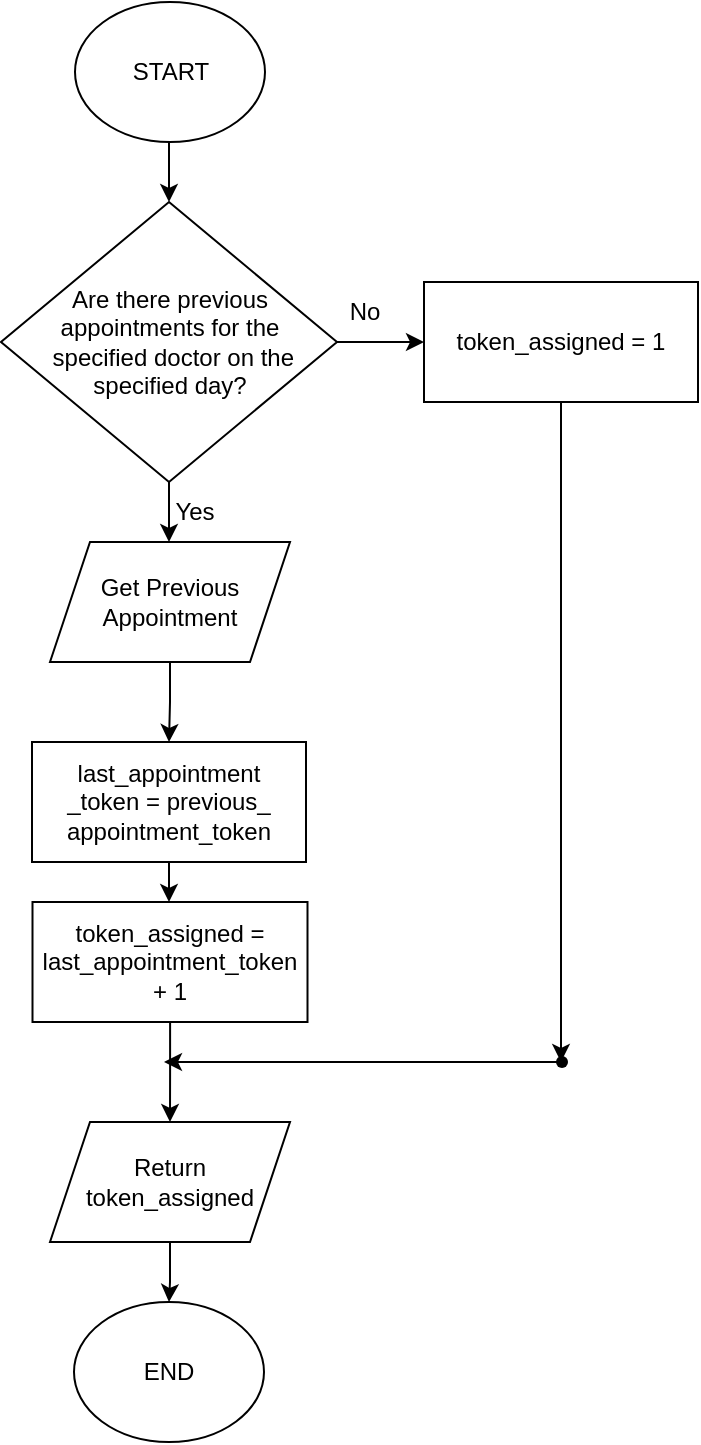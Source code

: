<mxfile version="25.0.2">
  <diagram name="Page-1" id="jsxmwJwDWn9n-yPzKSw_">
    <mxGraphModel dx="1167" dy="728" grid="1" gridSize="10" guides="1" tooltips="1" connect="1" arrows="1" fold="1" page="1" pageScale="1" pageWidth="850" pageHeight="1100" math="0" shadow="0">
      <root>
        <mxCell id="0" />
        <mxCell id="1" parent="0" />
        <mxCell id="nsWcYGKw_cv_0WnDfCw1-2" style="edgeStyle=orthogonalEdgeStyle;rounded=0;orthogonalLoop=1;jettySize=auto;html=1;entryX=0.5;entryY=0;entryDx=0;entryDy=0;" edge="1" parent="1" source="nsWcYGKw_cv_0WnDfCw1-1" target="nsWcYGKw_cv_0WnDfCw1-3">
          <mxGeometry relative="1" as="geometry">
            <mxPoint x="412.5" y="180" as="targetPoint" />
            <Array as="points">
              <mxPoint x="409" y="170" />
              <mxPoint x="412" y="170" />
            </Array>
          </mxGeometry>
        </mxCell>
        <mxCell id="nsWcYGKw_cv_0WnDfCw1-1" value="START" style="ellipse;whiteSpace=wrap;html=1;" vertex="1" parent="1">
          <mxGeometry x="365.5" y="100" width="95" height="70" as="geometry" />
        </mxCell>
        <mxCell id="nsWcYGKw_cv_0WnDfCw1-4" style="edgeStyle=orthogonalEdgeStyle;rounded=0;orthogonalLoop=1;jettySize=auto;html=1;entryX=0;entryY=0.5;entryDx=0;entryDy=0;" edge="1" parent="1" source="nsWcYGKw_cv_0WnDfCw1-3" target="nsWcYGKw_cv_0WnDfCw1-11">
          <mxGeometry relative="1" as="geometry">
            <mxPoint x="540" y="250" as="targetPoint" />
          </mxGeometry>
        </mxCell>
        <mxCell id="nsWcYGKw_cv_0WnDfCw1-6" style="edgeStyle=orthogonalEdgeStyle;rounded=0;orthogonalLoop=1;jettySize=auto;html=1;" edge="1" parent="1" source="nsWcYGKw_cv_0WnDfCw1-3">
          <mxGeometry relative="1" as="geometry">
            <mxPoint x="412.5" y="370" as="targetPoint" />
          </mxGeometry>
        </mxCell>
        <mxCell id="nsWcYGKw_cv_0WnDfCw1-3" value="Are there previous appointments for the&lt;div&gt;&amp;nbsp;specified doctor on the specified day?&lt;/div&gt;" style="rhombus;whiteSpace=wrap;html=1;" vertex="1" parent="1">
          <mxGeometry x="328.5" y="200" width="168" height="140" as="geometry" />
        </mxCell>
        <mxCell id="nsWcYGKw_cv_0WnDfCw1-5" value="No" style="text;html=1;align=center;verticalAlign=middle;resizable=0;points=[];autosize=1;strokeColor=none;fillColor=none;" vertex="1" parent="1">
          <mxGeometry x="490" y="240" width="40" height="30" as="geometry" />
        </mxCell>
        <mxCell id="nsWcYGKw_cv_0WnDfCw1-7" value="Yes" style="text;html=1;align=center;verticalAlign=middle;resizable=0;points=[];autosize=1;strokeColor=none;fillColor=none;" vertex="1" parent="1">
          <mxGeometry x="405" y="340" width="40" height="30" as="geometry" />
        </mxCell>
        <mxCell id="nsWcYGKw_cv_0WnDfCw1-10" value="" style="edgeStyle=orthogonalEdgeStyle;rounded=0;orthogonalLoop=1;jettySize=auto;html=1;" edge="1" parent="1" source="nsWcYGKw_cv_0WnDfCw1-8" target="nsWcYGKw_cv_0WnDfCw1-9">
          <mxGeometry relative="1" as="geometry" />
        </mxCell>
        <mxCell id="nsWcYGKw_cv_0WnDfCw1-8" value="Get Previous Appointment" style="shape=parallelogram;perimeter=parallelogramPerimeter;whiteSpace=wrap;html=1;fixedSize=1;" vertex="1" parent="1">
          <mxGeometry x="353" y="370" width="120" height="60" as="geometry" />
        </mxCell>
        <mxCell id="nsWcYGKw_cv_0WnDfCw1-13" value="" style="edgeStyle=orthogonalEdgeStyle;rounded=0;orthogonalLoop=1;jettySize=auto;html=1;" edge="1" parent="1" source="nsWcYGKw_cv_0WnDfCw1-9" target="nsWcYGKw_cv_0WnDfCw1-12">
          <mxGeometry relative="1" as="geometry" />
        </mxCell>
        <mxCell id="nsWcYGKw_cv_0WnDfCw1-9" value="last_appointment&lt;div&gt;_token = previous_&lt;/div&gt;&lt;div&gt;appointment_token&lt;/div&gt;" style="whiteSpace=wrap;html=1;" vertex="1" parent="1">
          <mxGeometry x="344" y="470" width="137" height="60" as="geometry" />
        </mxCell>
        <mxCell id="nsWcYGKw_cv_0WnDfCw1-16" style="edgeStyle=orthogonalEdgeStyle;rounded=0;orthogonalLoop=1;jettySize=auto;html=1;" edge="1" parent="1" source="nsWcYGKw_cv_0WnDfCw1-11">
          <mxGeometry relative="1" as="geometry">
            <mxPoint x="608.5" y="630" as="targetPoint" />
          </mxGeometry>
        </mxCell>
        <mxCell id="nsWcYGKw_cv_0WnDfCw1-11" value="&lt;div&gt;token_assigned = 1&lt;/div&gt;" style="whiteSpace=wrap;html=1;" vertex="1" parent="1">
          <mxGeometry x="540" y="240" width="137" height="60" as="geometry" />
        </mxCell>
        <mxCell id="nsWcYGKw_cv_0WnDfCw1-15" value="" style="edgeStyle=orthogonalEdgeStyle;rounded=0;orthogonalLoop=1;jettySize=auto;html=1;" edge="1" parent="1" source="nsWcYGKw_cv_0WnDfCw1-12" target="nsWcYGKw_cv_0WnDfCw1-14">
          <mxGeometry relative="1" as="geometry" />
        </mxCell>
        <mxCell id="nsWcYGKw_cv_0WnDfCw1-12" value="token_assigned = last_appointment_token&lt;div&gt;+ 1&lt;/div&gt;" style="whiteSpace=wrap;html=1;" vertex="1" parent="1">
          <mxGeometry x="344.25" y="550" width="137.5" height="60" as="geometry" />
        </mxCell>
        <mxCell id="nsWcYGKw_cv_0WnDfCw1-20" style="edgeStyle=orthogonalEdgeStyle;rounded=0;orthogonalLoop=1;jettySize=auto;html=1;entryX=0.5;entryY=0;entryDx=0;entryDy=0;" edge="1" parent="1" source="nsWcYGKw_cv_0WnDfCw1-14" target="nsWcYGKw_cv_0WnDfCw1-19">
          <mxGeometry relative="1" as="geometry" />
        </mxCell>
        <mxCell id="nsWcYGKw_cv_0WnDfCw1-14" value="Return&lt;div&gt;token_assigned&lt;/div&gt;" style="shape=parallelogram;perimeter=parallelogramPerimeter;whiteSpace=wrap;html=1;fixedSize=1;" vertex="1" parent="1">
          <mxGeometry x="353" y="660" width="120" height="60" as="geometry" />
        </mxCell>
        <mxCell id="nsWcYGKw_cv_0WnDfCw1-19" value="END" style="ellipse;whiteSpace=wrap;html=1;" vertex="1" parent="1">
          <mxGeometry x="365" y="750" width="95" height="70" as="geometry" />
        </mxCell>
        <mxCell id="nsWcYGKw_cv_0WnDfCw1-23" value="" style="endArrow=classic;html=1;rounded=0;" edge="1" parent="1" source="nsWcYGKw_cv_0WnDfCw1-24">
          <mxGeometry width="50" height="50" relative="1" as="geometry">
            <mxPoint x="490" y="650" as="sourcePoint" />
            <mxPoint x="410" y="630" as="targetPoint" />
          </mxGeometry>
        </mxCell>
        <mxCell id="nsWcYGKw_cv_0WnDfCw1-24" value="" style="shape=waypoint;sketch=0;fillStyle=solid;size=6;pointerEvents=1;points=[];fillColor=none;resizable=0;rotatable=0;perimeter=centerPerimeter;snapToPoint=1;" vertex="1" parent="1">
          <mxGeometry x="599" y="620" width="20" height="20" as="geometry" />
        </mxCell>
      </root>
    </mxGraphModel>
  </diagram>
</mxfile>
